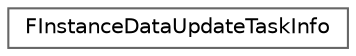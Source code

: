 digraph "Graphical Class Hierarchy"
{
 // INTERACTIVE_SVG=YES
 // LATEX_PDF_SIZE
  bgcolor="transparent";
  edge [fontname=Helvetica,fontsize=10,labelfontname=Helvetica,labelfontsize=10];
  node [fontname=Helvetica,fontsize=10,shape=box,height=0.2,width=0.4];
  rankdir="LR";
  Node0 [id="Node000000",label="FInstanceDataUpdateTaskInfo",height=0.2,width=0.4,color="grey40", fillcolor="white", style="filled",URL="$dc/dd3/classFInstanceDataUpdateTaskInfo.html",tooltip=" "];
}
